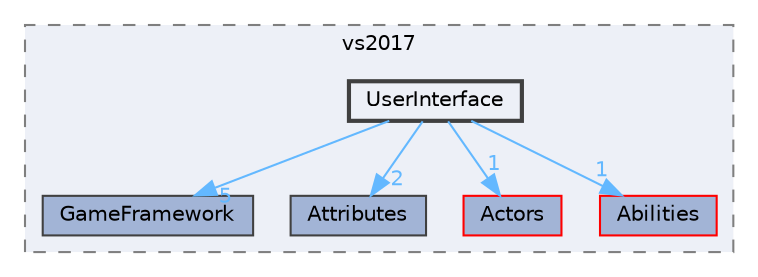 digraph "D:/Uni/CMP208/Hellwatch/build/vs2017/UserInterface"
{
 // LATEX_PDF_SIZE
  bgcolor="transparent";
  edge [fontname=Helvetica,fontsize=10,labelfontname=Helvetica,labelfontsize=10];
  node [fontname=Helvetica,fontsize=10,shape=box,height=0.2,width=0.4];
  compound=true
  subgraph clusterdir_8bceb31512fbf37cf44d454a95859b1c {
    graph [ bgcolor="#edf0f7", pencolor="grey50", label="vs2017", fontname=Helvetica,fontsize=10 style="filled,dashed", URL="dir_8bceb31512fbf37cf44d454a95859b1c.html",tooltip=""]
  dir_1e58e055197c872d2c7873964b7dea3e [label="GameFramework", fillcolor="#a2b4d6", color="grey25", style="filled", URL="dir_1e58e055197c872d2c7873964b7dea3e.html",tooltip=""];
  dir_2ea205c9a7374d1270589c3dc4531a12 [label="Attributes", fillcolor="#a2b4d6", color="grey25", style="filled", URL="dir_2ea205c9a7374d1270589c3dc4531a12.html",tooltip=""];
  dir_6445565d8f89f9d136c2de923fc4f388 [label="Actors", fillcolor="#a2b4d6", color="red", style="filled", URL="dir_6445565d8f89f9d136c2de923fc4f388.html",tooltip=""];
  dir_dd83752153a5f8a26b8780fd171a1a5d [label="Abilities", fillcolor="#a2b4d6", color="red", style="filled", URL="dir_dd83752153a5f8a26b8780fd171a1a5d.html",tooltip=""];
  dir_9f6a9901ea431bd85629d2a16f7527de [label="UserInterface", fillcolor="#edf0f7", color="grey25", style="filled,bold", URL="dir_9f6a9901ea431bd85629d2a16f7527de.html",tooltip=""];
  }
  dir_9f6a9901ea431bd85629d2a16f7527de->dir_1e58e055197c872d2c7873964b7dea3e [headlabel="5", labeldistance=1.5 headhref="dir_000009_000005.html" color="steelblue1" fontcolor="steelblue1"];
  dir_9f6a9901ea431bd85629d2a16f7527de->dir_2ea205c9a7374d1270589c3dc4531a12 [headlabel="2", labeldistance=1.5 headhref="dir_000009_000003.html" color="steelblue1" fontcolor="steelblue1"];
  dir_9f6a9901ea431bd85629d2a16f7527de->dir_6445565d8f89f9d136c2de923fc4f388 [headlabel="1", labeldistance=1.5 headhref="dir_000009_000002.html" color="steelblue1" fontcolor="steelblue1"];
  dir_9f6a9901ea431bd85629d2a16f7527de->dir_dd83752153a5f8a26b8780fd171a1a5d [headlabel="1", labeldistance=1.5 headhref="dir_000009_000000.html" color="steelblue1" fontcolor="steelblue1"];
}

